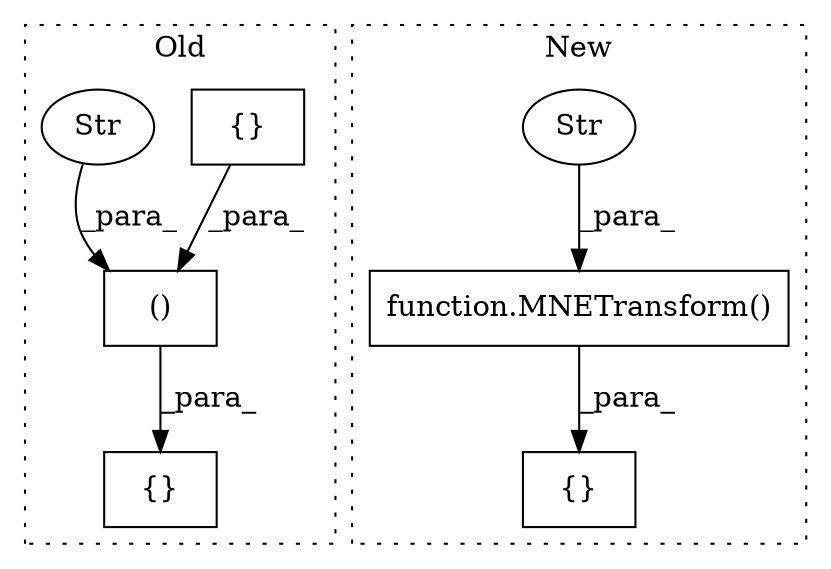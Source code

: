 digraph G {
subgraph cluster0 {
1 [label="{}" a="59" s="1751,1791" l="1,0" shape="box"];
3 [label="()" a="54" s="1761" l="29" shape="box"];
6 [label="{}" a="95" s="1763,1789" l="1,1" shape="box"];
7 [label="Str" a="66" s="1753" l="8" shape="ellipse"];
label = "Old";
style="dotted";
}
subgraph cluster1 {
2 [label="function.MNETransform()" a="75" s="1662,1683" l="13,22" shape="box"];
4 [label="Str" a="66" s="1675" l="8" shape="ellipse"];
5 [label="{}" a="59" s="1661,1705" l="1,0" shape="box"];
label = "New";
style="dotted";
}
2 -> 5 [label="_para_"];
3 -> 1 [label="_para_"];
4 -> 2 [label="_para_"];
6 -> 3 [label="_para_"];
7 -> 3 [label="_para_"];
}